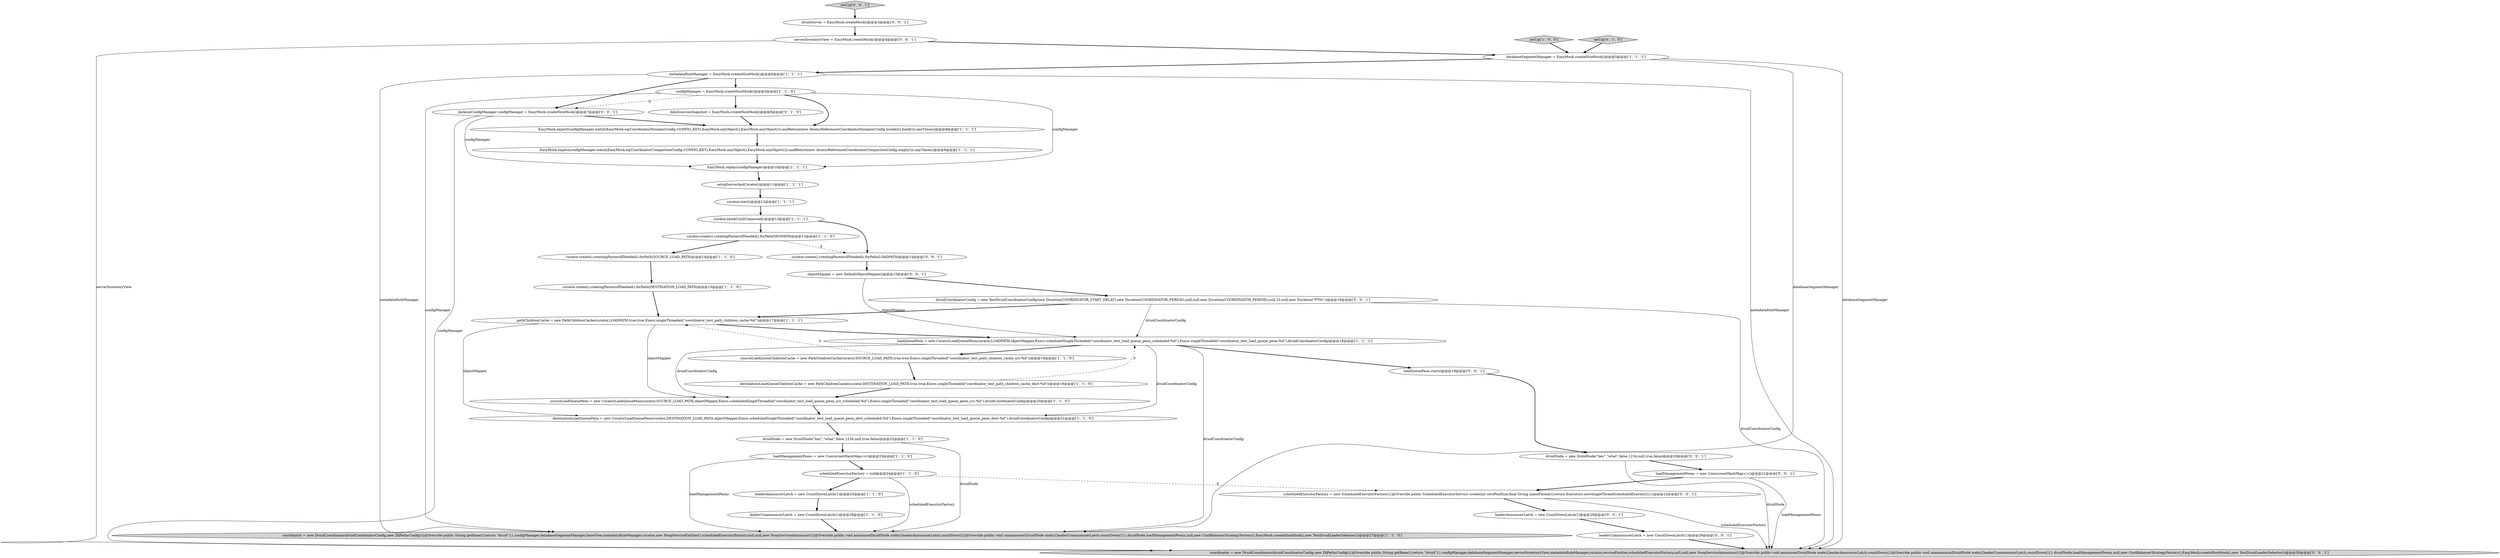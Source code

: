 digraph {
28 [style = filled, label = "serverInventoryView = EasyMock.createMock()@@@4@@@['0', '0', '1']", fillcolor = white, shape = ellipse image = "AAA0AAABBB3BBB"];
32 [style = filled, label = "coordinator = new DruidCoordinator(druidCoordinatorConfig,new ZkPathsConfig(){@Override public String getBase(){return \"druid\"}},configManager,databaseSegmentManager,serverInventoryView,metadataRuleManager,curator,serviceEmitter,scheduledExecutorFactory,null,null,new NoopServiceAnnouncer(){@Override public void announce(DruidNode node){leaderAnnouncerLatch.countDown()}@Override public void unannounce(DruidNode node){leaderUnannouncerLatch.countDown()}},druidNode,loadManagementPeons,null,new CostBalancerStrategyFactory(),EasyMock.createNiceMock(),new TestDruidLeaderSelector())@@@30@@@['0', '0', '1']", fillcolor = lightgray, shape = ellipse image = "AAA0AAABBB3BBB"];
36 [style = filled, label = "JacksonConfigManager configManager = EasyMock.createNiceMock()@@@7@@@['0', '0', '1']", fillcolor = white, shape = ellipse image = "AAA0AAABBB3BBB"];
21 [style = filled, label = "EasyMock.replay(configManager)@@@10@@@['1', '1', '1']", fillcolor = white, shape = ellipse image = "AAA0AAABBB1BBB"];
11 [style = filled, label = "curator.create().creatingParentsIfNeeded().forPath(SEGPATH)@@@13@@@['1', '1', '0']", fillcolor = white, shape = ellipse image = "AAA0AAABBB1BBB"];
20 [style = filled, label = "loadManagementPeons = new ConcurrentHashMap<>()@@@23@@@['1', '1', '0']", fillcolor = white, shape = ellipse image = "AAA0AAABBB1BBB"];
17 [style = filled, label = "scheduledExecutorFactory = null@@@24@@@['1', '1', '0']", fillcolor = white, shape = ellipse image = "AAA0AAABBB1BBB"];
37 [style = filled, label = "loadQueuePeon.start()@@@19@@@['0', '0', '1']", fillcolor = white, shape = ellipse image = "AAA0AAABBB3BBB"];
39 [style = filled, label = "druidServer = EasyMock.createMock()@@@3@@@['0', '0', '1']", fillcolor = white, shape = ellipse image = "AAA0AAABBB3BBB"];
38 [style = filled, label = "druidNode = new DruidNode(\"hey\",\"what\",false,1234,null,true,false)@@@20@@@['0', '0', '1']", fillcolor = white, shape = ellipse image = "AAA0AAABBB3BBB"];
34 [style = filled, label = "setUp['0', '0', '1']", fillcolor = lightgray, shape = diamond image = "AAA0AAABBB3BBB"];
0 [style = filled, label = "leaderUnannouncerLatch = new CountDownLatch(1)@@@26@@@['1', '1', '0']", fillcolor = white, shape = ellipse image = "AAA0AAABBB1BBB"];
26 [style = filled, label = "dataSourcesSnapshot = EasyMock.createNiceMock()@@@6@@@['0', '1', '0']", fillcolor = white, shape = ellipse image = "AAA1AAABBB2BBB"];
22 [style = filled, label = "curator.blockUntilConnected()@@@13@@@['1', '1', '1']", fillcolor = white, shape = ellipse image = "AAA0AAABBB1BBB"];
40 [style = filled, label = "loadManagementPeons = new ConcurrentHashMap<>()@@@21@@@['0', '0', '1']", fillcolor = white, shape = ellipse image = "AAA0AAABBB3BBB"];
15 [style = filled, label = "curator.create().creatingParentsIfNeeded().forPath(SOURCE_LOAD_PATH)@@@14@@@['1', '1', '0']", fillcolor = white, shape = ellipse image = "AAA0AAABBB1BBB"];
2 [style = filled, label = "curator.create().creatingParentsIfNeeded().forPath(DESTINATION_LOAD_PATH)@@@15@@@['1', '1', '0']", fillcolor = white, shape = ellipse image = "AAA0AAABBB1BBB"];
4 [style = filled, label = "metadataRuleManager = EasyMock.createNiceMock()@@@6@@@['1', '1', '1']", fillcolor = white, shape = ellipse image = "AAA0AAABBB1BBB"];
14 [style = filled, label = "configManager = EasyMock.createNiceMock()@@@5@@@['1', '1', '0']", fillcolor = white, shape = ellipse image = "AAA0AAABBB1BBB"];
13 [style = filled, label = "curator.start()@@@12@@@['1', '1', '1']", fillcolor = white, shape = ellipse image = "AAA0AAABBB1BBB"];
27 [style = filled, label = "curator.create().creatingParentsIfNeeded().forPath(LOADPATH)@@@14@@@['0', '0', '1']", fillcolor = white, shape = ellipse image = "AAA0AAABBB3BBB"];
24 [style = filled, label = "sourceLoadQueuePeon = new CuratorLoadQueuePeon(curator,SOURCE_LOAD_PATH,objectMapper,Execs.scheduledSingleThreaded(\"coordinator_test_load_queue_peon_src_scheduled-%d\"),Execs.singleThreaded(\"coordinator_test_load_queue_peon_src-%d\"),druidCoordinatorConfig)@@@20@@@['1', '1', '0']", fillcolor = white, shape = ellipse image = "AAA0AAABBB1BBB"];
29 [style = filled, label = "objectMapper = new DefaultObjectMapper()@@@15@@@['0', '0', '1']", fillcolor = white, shape = ellipse image = "AAA0AAABBB3BBB"];
9 [style = filled, label = "databaseSegmentManager = EasyMock.createNiceMock()@@@5@@@['1', '1', '1']", fillcolor = white, shape = ellipse image = "AAA0AAABBB1BBB"];
30 [style = filled, label = "scheduledExecutorFactory = new ScheduledExecutorFactory(){@Override public ScheduledExecutorService create(int corePoolSize,final String nameFormat){return Executors.newSingleThreadScheduledExecutor()}}@@@22@@@['0', '0', '1']", fillcolor = white, shape = ellipse image = "AAA0AAABBB3BBB"];
7 [style = filled, label = "coordinator = new DruidCoordinator(druidCoordinatorConfig,new ZkPathsConfig(){@Override public String getBase(){return \"druid\"}},configManager,databaseSegmentManager,baseView,metadataRuleManager,curator,new NoopServiceEmitter(),scheduledExecutorFactory,null,null,new NoopServiceAnnouncer(){@Override public void announce(DruidNode node){leaderAnnouncerLatch.countDown()}@Override public void unannounce(DruidNode node){leaderUnannouncerLatch.countDown()}},druidNode,loadManagementPeons,null,new CostBalancerStrategyFactory(),EasyMock.createNiceMock(),new TestDruidLeaderSelector())@@@27@@@['1', '1', '0']", fillcolor = lightgray, shape = ellipse image = "AAA0AAABBB1BBB"];
23 [style = filled, label = "setUp['1', '0', '0']", fillcolor = lightgray, shape = diamond image = "AAA0AAABBB1BBB"];
33 [style = filled, label = "leaderUnannouncerLatch = new CountDownLatch(1)@@@29@@@['0', '0', '1']", fillcolor = white, shape = ellipse image = "AAA0AAABBB3BBB"];
6 [style = filled, label = "setupServerAndCurator()@@@11@@@['1', '1', '1']", fillcolor = white, shape = ellipse image = "AAA0AAABBB1BBB"];
18 [style = filled, label = "druidNode = new DruidNode(\"hey\",\"what\",false,1234,null,true,false)@@@22@@@['1', '1', '0']", fillcolor = white, shape = ellipse image = "AAA0AAABBB1BBB"];
10 [style = filled, label = "EasyMock.expect(configManager.watch(EasyMock.eq(CoordinatorCompactionConfig.CONFIG_KEY),EasyMock.anyObject(),EasyMock.anyObject())).andReturn(new AtomicReference(CoordinatorCompactionConfig.empty())).anyTimes()@@@9@@@['1', '1', '1']", fillcolor = white, shape = ellipse image = "AAA0AAABBB1BBB"];
35 [style = filled, label = "druidCoordinatorConfig = new TestDruidCoordinatorConfig(new Duration(COORDINATOR_START_DELAY),new Duration(COORDINATOR_PERIOD),null,null,new Duration(COORDINATOR_PERIOD),null,10,null,new Duration(\"PT0s\"))@@@16@@@['0', '0', '1']", fillcolor = white, shape = ellipse image = "AAA0AAABBB3BBB"];
8 [style = filled, label = "destinationLoadQueuePeon = new CuratorLoadQueuePeon(curator,DESTINATION_LOAD_PATH,objectMapper,Execs.scheduledSingleThreaded(\"coordinator_test_load_queue_peon_dest_scheduled-%d\"),Execs.singleThreaded(\"coordinator_test_load_queue_peon_dest-%d\"),druidCoordinatorConfig)@@@21@@@['1', '1', '0']", fillcolor = white, shape = ellipse image = "AAA0AAABBB1BBB"];
3 [style = filled, label = "leaderAnnouncerLatch = new CountDownLatch(1)@@@25@@@['1', '1', '0']", fillcolor = white, shape = ellipse image = "AAA0AAABBB1BBB"];
5 [style = filled, label = "destinationLoadQueueChildrenCache = new PathChildrenCache(curator,DESTINATION_LOAD_PATH,true,true,Execs.singleThreaded(\"coordinator_test_path_children_cache_dest-%d\"))@@@19@@@['1', '1', '0']", fillcolor = white, shape = ellipse image = "AAA0AAABBB1BBB"];
16 [style = filled, label = "sourceLoadQueueChildrenCache = new PathChildrenCache(curator,SOURCE_LOAD_PATH,true,true,Execs.singleThreaded(\"coordinator_test_path_children_cache_src-%d\"))@@@18@@@['1', '1', '0']", fillcolor = white, shape = ellipse image = "AAA0AAABBB1BBB"];
12 [style = filled, label = "pathChildrenCache = new PathChildrenCache(curator,LOADPATH,true,true,Execs.singleThreaded(\"coordinator_test_path_children_cache-%d\"))@@@17@@@['1', '1', '1']", fillcolor = white, shape = ellipse image = "AAA0AAABBB1BBB"];
19 [style = filled, label = "loadQueuePeon = new CuratorLoadQueuePeon(curator,LOADPATH,objectMapper,Execs.scheduledSingleThreaded(\"coordinator_test_load_queue_peon_scheduled-%d\"),Execs.singleThreaded(\"coordinator_test_load_queue_peon-%d\"),druidCoordinatorConfig)@@@18@@@['1', '1', '1']", fillcolor = white, shape = ellipse image = "AAA0AAABBB1BBB"];
25 [style = filled, label = "setUp['0', '1', '0']", fillcolor = lightgray, shape = diamond image = "AAA0AAABBB2BBB"];
1 [style = filled, label = "EasyMock.expect(configManager.watch(EasyMock.eq(CoordinatorDynamicConfig.CONFIG_KEY),EasyMock.anyObject(),EasyMock.anyObject())).andReturn(new AtomicReference(CoordinatorDynamicConfig.builder().build())).anyTimes()@@@8@@@['1', '1', '1']", fillcolor = white, shape = ellipse image = "AAA0AAABBB1BBB"];
31 [style = filled, label = "leaderAnnouncerLatch = new CountDownLatch(1)@@@28@@@['0', '0', '1']", fillcolor = white, shape = ellipse image = "AAA0AAABBB3BBB"];
22->11 [style = bold, label=""];
40->30 [style = bold, label=""];
36->32 [style = solid, label="configManager"];
14->36 [style = dashed, label="0"];
35->32 [style = solid, label="druidCoordinatorConfig"];
23->9 [style = bold, label=""];
10->21 [style = bold, label=""];
38->32 [style = solid, label="druidNode"];
18->20 [style = bold, label=""];
1->10 [style = bold, label=""];
20->7 [style = solid, label="loadManagementPeons"];
39->28 [style = bold, label=""];
9->4 [style = bold, label=""];
19->8 [style = solid, label="druidCoordinatorConfig"];
38->40 [style = bold, label=""];
19->37 [style = bold, label=""];
0->7 [style = bold, label=""];
14->7 [style = solid, label="configManager"];
29->35 [style = bold, label=""];
4->32 [style = solid, label="metadataRuleManager"];
11->27 [style = dashed, label="0"];
13->22 [style = bold, label=""];
22->27 [style = bold, label=""];
28->32 [style = solid, label="serverInventoryView"];
36->21 [style = solid, label="configManager"];
40->32 [style = solid, label="loadManagementPeons"];
4->7 [style = solid, label="metadataRuleManager"];
6->13 [style = bold, label=""];
11->15 [style = bold, label=""];
33->32 [style = bold, label=""];
17->3 [style = bold, label=""];
18->7 [style = solid, label="druidNode"];
5->19 [style = dashed, label="0"];
14->26 [style = bold, label=""];
15->2 [style = bold, label=""];
17->30 [style = dashed, label="0"];
12->24 [style = solid, label="objectMapper"];
30->31 [style = bold, label=""];
14->1 [style = bold, label=""];
27->29 [style = bold, label=""];
19->16 [style = bold, label=""];
8->18 [style = bold, label=""];
19->24 [style = solid, label="druidCoordinatorConfig"];
19->7 [style = solid, label="druidCoordinatorConfig"];
37->38 [style = bold, label=""];
14->21 [style = solid, label="configManager"];
16->12 [style = dashed, label="0"];
5->24 [style = bold, label=""];
17->7 [style = solid, label="scheduledExecutorFactory"];
3->0 [style = bold, label=""];
26->1 [style = bold, label=""];
9->7 [style = solid, label="databaseSegmentManager"];
12->19 [style = bold, label=""];
9->32 [style = solid, label="databaseSegmentManager"];
36->1 [style = bold, label=""];
25->9 [style = bold, label=""];
4->14 [style = bold, label=""];
16->5 [style = bold, label=""];
12->8 [style = solid, label="objectMapper"];
20->17 [style = bold, label=""];
34->39 [style = bold, label=""];
35->12 [style = bold, label=""];
30->32 [style = solid, label="scheduledExecutorFactory"];
35->19 [style = solid, label="druidCoordinatorConfig"];
24->8 [style = bold, label=""];
31->33 [style = bold, label=""];
21->6 [style = bold, label=""];
4->36 [style = bold, label=""];
2->12 [style = bold, label=""];
29->19 [style = solid, label="objectMapper"];
28->9 [style = bold, label=""];
}
